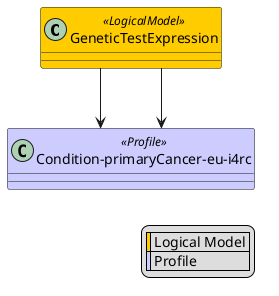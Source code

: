 @startuml
skinparam class {
    BackgroundColor<<LogicalModel>> #FFCC00
    BackgroundColor<<Profile>> #CCCCFF
}
skinparam linetype ortho
legend right
  | <#FFCC00> | Logical Model |
  | <#CCCCFF> | Profile |
endlegend
class "GeneticTestExpression" <<LogicalModel>> [[StructureDefinition-GeneticTestExpression.html]]
class "Condition-primaryCancer-eu-i4rc" <<Profile>> [[StructureDefinition-Condition-primaryCancer-eu-i4rc.html]]
"GeneticTestExpression" --> "Condition-primaryCancer-eu-i4rc"
class "Condition-primaryCancer-eu-i4rc" <<Profile>> [[StructureDefinition-Condition-primaryCancer-eu-i4rc.html]]
"GeneticTestExpression" --> "Condition-primaryCancer-eu-i4rc"
"Condition-primaryCancer-eu-i4rc" -[hidden]-> "Condition-primaryCancer-eu-i4rc"
@enduml